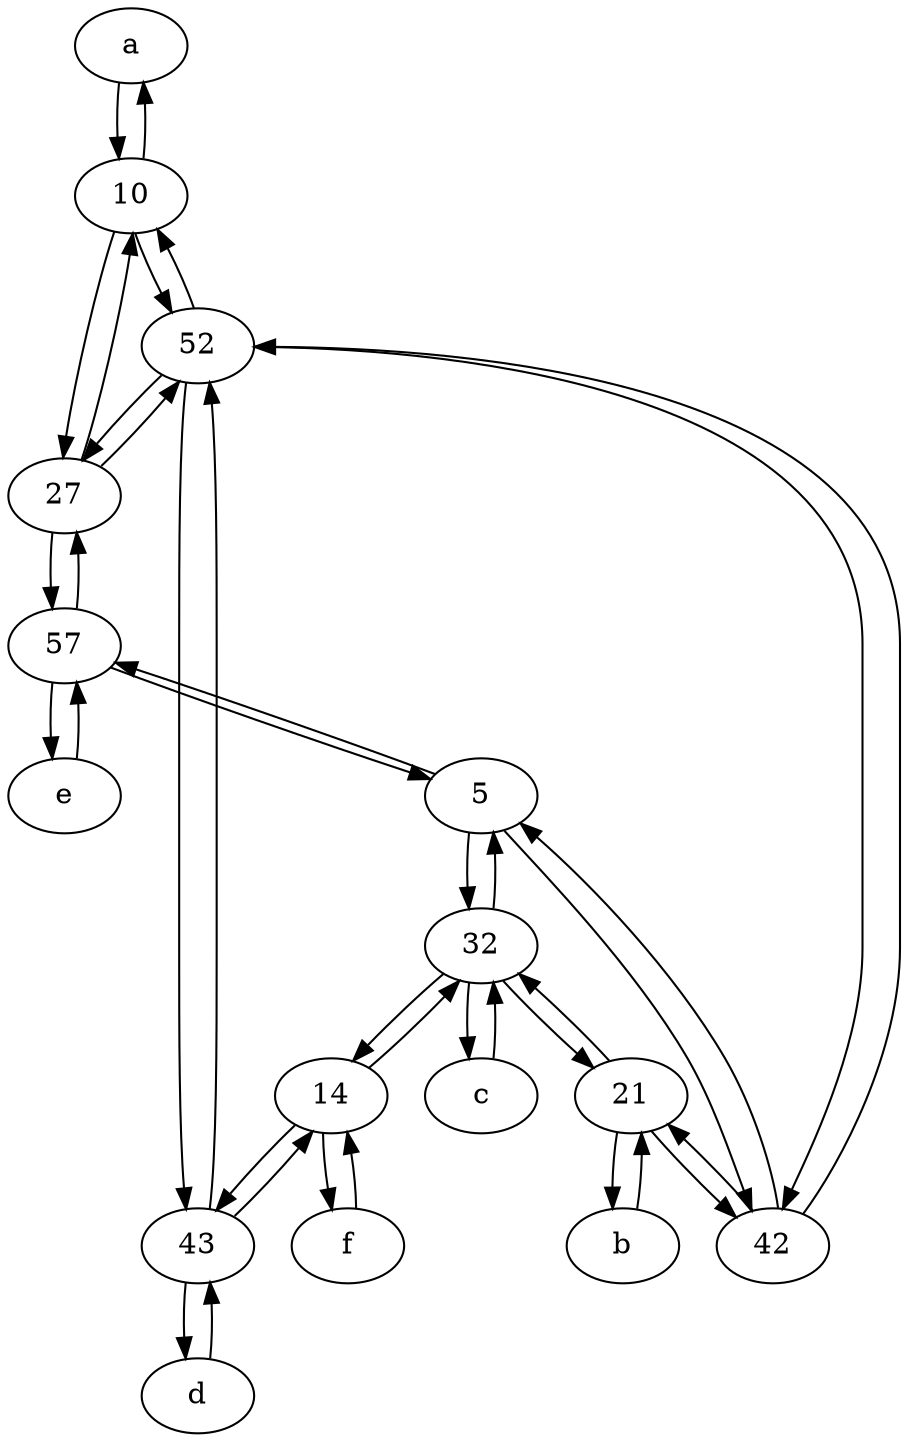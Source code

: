 digraph  {
	a [pos="40,10!"];
	27;
	5;
	32;
	e [pos="30,50!"];
	52;
	21;
	f [pos="15,45!"];
	c [pos="20,10!"];
	43;
	10;
	b [pos="50,20!"];
	42;
	14;
	57;
	d [pos="20,30!"];
	42 -> 52;
	42 -> 5;
	57 -> e;
	f -> 14;
	d -> 43;
	14 -> f;
	14 -> 32;
	b -> 21;
	14 -> 43;
	52 -> 43;
	5 -> 57;
	21 -> b;
	43 -> 52;
	e -> 57;
	57 -> 27;
	57 -> 5;
	10 -> a;
	43 -> 14;
	21 -> 42;
	42 -> 21;
	5 -> 42;
	52 -> 42;
	c -> 32;
	a -> 10;
	10 -> 52;
	27 -> 52;
	52 -> 10;
	32 -> 21;
	32 -> 14;
	27 -> 10;
	43 -> d;
	27 -> 57;
	52 -> 27;
	5 -> 32;
	21 -> 32;
	32 -> c;
	10 -> 27;
	32 -> 5;

	}